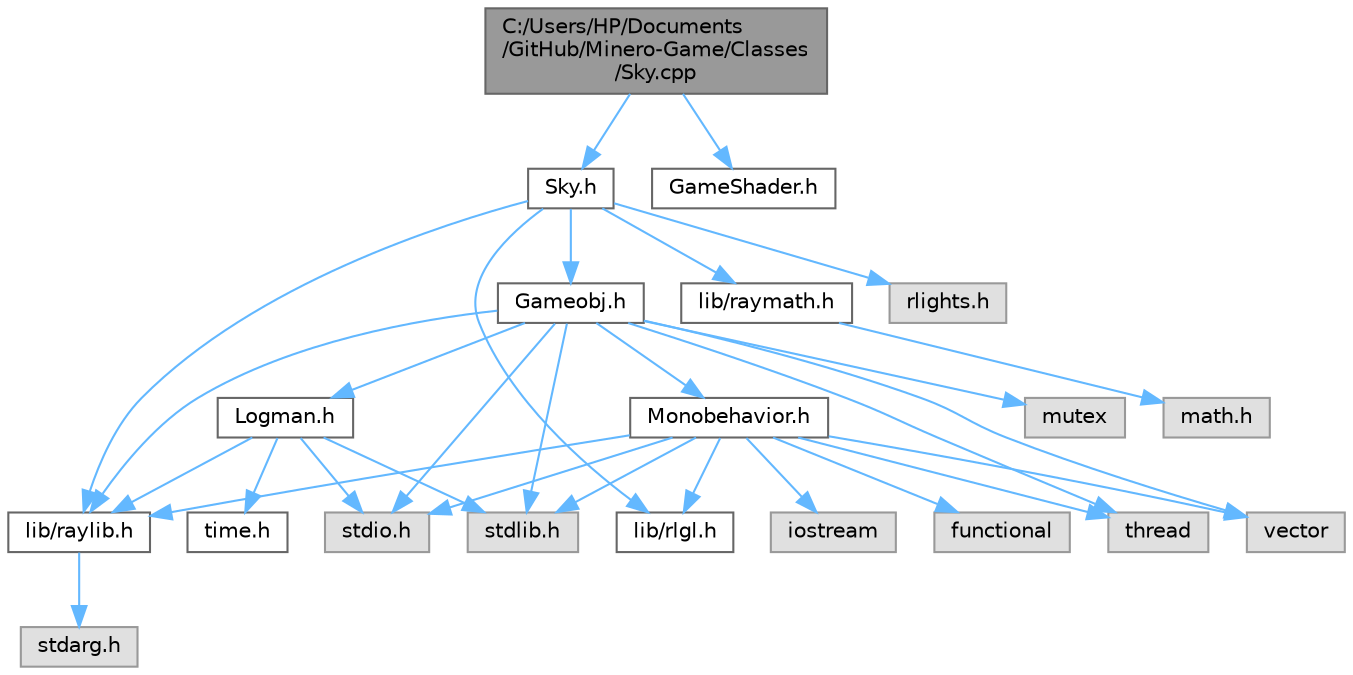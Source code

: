 digraph "C:/Users/HP/Documents/GitHub/Minero-Game/Classes/Sky.cpp"
{
 // LATEX_PDF_SIZE
  bgcolor="transparent";
  edge [fontname=Helvetica,fontsize=10,labelfontname=Helvetica,labelfontsize=10];
  node [fontname=Helvetica,fontsize=10,shape=box,height=0.2,width=0.4];
  Node1 [id="Node000001",label="C:/Users/HP/Documents\l/GitHub/Minero-Game/Classes\l/Sky.cpp",height=0.2,width=0.4,color="gray40", fillcolor="grey60", style="filled", fontcolor="black",tooltip=" "];
  Node1 -> Node2 [id="edge59_Node000001_Node000002",color="steelblue1",style="solid",tooltip=" "];
  Node2 [id="Node000002",label="Sky.h",height=0.2,width=0.4,color="grey40", fillcolor="white", style="filled",URL="$_classes_2_sky_8h.html",tooltip=" "];
  Node2 -> Node3 [id="edge60_Node000002_Node000003",color="steelblue1",style="solid",tooltip=" "];
  Node3 [id="Node000003",label="lib/raylib.h",height=0.2,width=0.4,color="grey40", fillcolor="white", style="filled",URL="$_classes_2lib_2raylib_8h.html",tooltip=" "];
  Node3 -> Node4 [id="edge61_Node000003_Node000004",color="steelblue1",style="solid",tooltip=" "];
  Node4 [id="Node000004",label="stdarg.h",height=0.2,width=0.4,color="grey60", fillcolor="#E0E0E0", style="filled",tooltip=" "];
  Node2 -> Node5 [id="edge62_Node000002_Node000005",color="steelblue1",style="solid",tooltip=" "];
  Node5 [id="Node000005",label="lib/rlgl.h",height=0.2,width=0.4,color="grey40", fillcolor="white", style="filled",URL="$_classes_2lib_2rlgl_8h.html",tooltip=" "];
  Node2 -> Node6 [id="edge63_Node000002_Node000006",color="steelblue1",style="solid",tooltip=" "];
  Node6 [id="Node000006",label="lib/raymath.h",height=0.2,width=0.4,color="grey40", fillcolor="white", style="filled",URL="$_classes_2lib_2raymath_8h.html",tooltip=" "];
  Node6 -> Node7 [id="edge64_Node000006_Node000007",color="steelblue1",style="solid",tooltip=" "];
  Node7 [id="Node000007",label="math.h",height=0.2,width=0.4,color="grey60", fillcolor="#E0E0E0", style="filled",tooltip=" "];
  Node2 -> Node8 [id="edge65_Node000002_Node000008",color="steelblue1",style="solid",tooltip=" "];
  Node8 [id="Node000008",label="Gameobj.h",height=0.2,width=0.4,color="grey40", fillcolor="white", style="filled",URL="$_classes_2_gameobj_8h.html",tooltip=" "];
  Node8 -> Node3 [id="edge66_Node000008_Node000003",color="steelblue1",style="solid",tooltip=" "];
  Node8 -> Node9 [id="edge67_Node000008_Node000009",color="steelblue1",style="solid",tooltip=" "];
  Node9 [id="Node000009",label="Monobehavior.h",height=0.2,width=0.4,color="grey40", fillcolor="white", style="filled",URL="$_monobehavior_8h.html",tooltip=" "];
  Node9 -> Node3 [id="edge68_Node000009_Node000003",color="steelblue1",style="solid",tooltip=" "];
  Node9 -> Node5 [id="edge69_Node000009_Node000005",color="steelblue1",style="solid",tooltip=" "];
  Node9 -> Node10 [id="edge70_Node000009_Node000010",color="steelblue1",style="solid",tooltip=" "];
  Node10 [id="Node000010",label="stdio.h",height=0.2,width=0.4,color="grey60", fillcolor="#E0E0E0", style="filled",tooltip=" "];
  Node9 -> Node11 [id="edge71_Node000009_Node000011",color="steelblue1",style="solid",tooltip=" "];
  Node11 [id="Node000011",label="stdlib.h",height=0.2,width=0.4,color="grey60", fillcolor="#E0E0E0", style="filled",tooltip=" "];
  Node9 -> Node12 [id="edge72_Node000009_Node000012",color="steelblue1",style="solid",tooltip=" "];
  Node12 [id="Node000012",label="iostream",height=0.2,width=0.4,color="grey60", fillcolor="#E0E0E0", style="filled",tooltip=" "];
  Node9 -> Node13 [id="edge73_Node000009_Node000013",color="steelblue1",style="solid",tooltip=" "];
  Node13 [id="Node000013",label="thread",height=0.2,width=0.4,color="grey60", fillcolor="#E0E0E0", style="filled",tooltip=" "];
  Node9 -> Node14 [id="edge74_Node000009_Node000014",color="steelblue1",style="solid",tooltip=" "];
  Node14 [id="Node000014",label="vector",height=0.2,width=0.4,color="grey60", fillcolor="#E0E0E0", style="filled",tooltip=" "];
  Node9 -> Node15 [id="edge75_Node000009_Node000015",color="steelblue1",style="solid",tooltip=" "];
  Node15 [id="Node000015",label="functional",height=0.2,width=0.4,color="grey60", fillcolor="#E0E0E0", style="filled",tooltip=" "];
  Node8 -> Node16 [id="edge76_Node000008_Node000016",color="steelblue1",style="solid",tooltip=" "];
  Node16 [id="Node000016",label="Logman.h",height=0.2,width=0.4,color="grey40", fillcolor="white", style="filled",URL="$_logman_8h.html",tooltip=" "];
  Node16 -> Node10 [id="edge77_Node000016_Node000010",color="steelblue1",style="solid",tooltip=" "];
  Node16 -> Node11 [id="edge78_Node000016_Node000011",color="steelblue1",style="solid",tooltip=" "];
  Node16 -> Node17 [id="edge79_Node000016_Node000017",color="steelblue1",style="solid",tooltip=" "];
  Node17 [id="Node000017",label="time.h",height=0.2,width=0.4,color="grey40", fillcolor="white", style="filled",URL="$_classes_2_time_8h.html",tooltip=" "];
  Node16 -> Node3 [id="edge80_Node000016_Node000003",color="steelblue1",style="solid",tooltip=" "];
  Node8 -> Node10 [id="edge81_Node000008_Node000010",color="steelblue1",style="solid",tooltip=" "];
  Node8 -> Node11 [id="edge82_Node000008_Node000011",color="steelblue1",style="solid",tooltip=" "];
  Node8 -> Node14 [id="edge83_Node000008_Node000014",color="steelblue1",style="solid",tooltip=" "];
  Node8 -> Node13 [id="edge84_Node000008_Node000013",color="steelblue1",style="solid",tooltip=" "];
  Node8 -> Node18 [id="edge85_Node000008_Node000018",color="steelblue1",style="solid",tooltip=" "];
  Node18 [id="Node000018",label="mutex",height=0.2,width=0.4,color="grey60", fillcolor="#E0E0E0", style="filled",tooltip=" "];
  Node2 -> Node19 [id="edge86_Node000002_Node000019",color="steelblue1",style="solid",tooltip=" "];
  Node19 [id="Node000019",label="rlights.h",height=0.2,width=0.4,color="grey60", fillcolor="#E0E0E0", style="filled",tooltip=" "];
  Node1 -> Node20 [id="edge87_Node000001_Node000020",color="steelblue1",style="solid",tooltip=" "];
  Node20 [id="Node000020",label="GameShader.h",height=0.2,width=0.4,color="grey40", fillcolor="white", style="filled",URL="$_classes_2_game_shader_8h.html",tooltip=" "];
}
